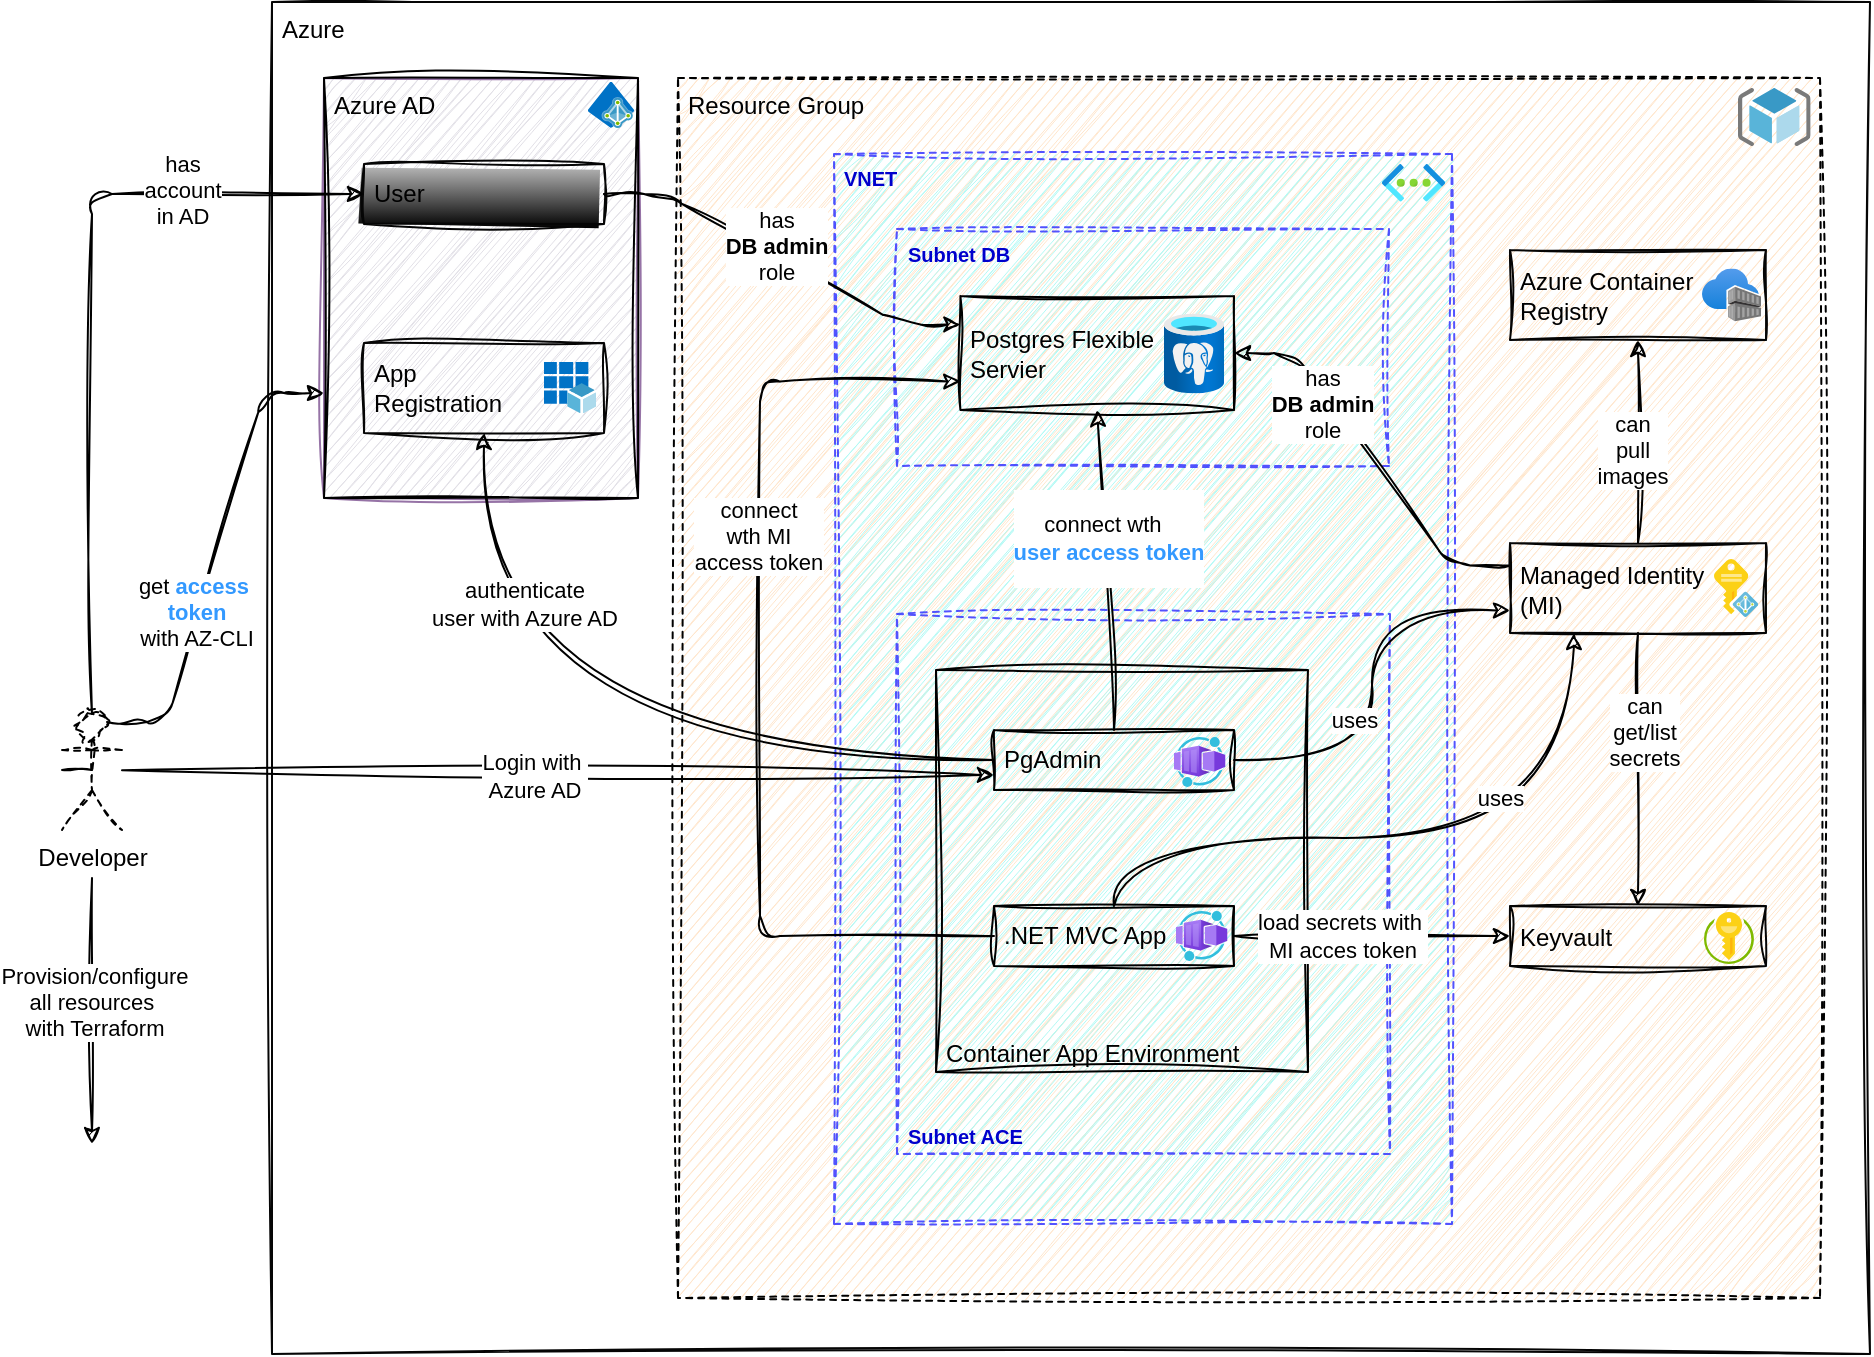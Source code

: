 <mxfile>
    <diagram id="uDmIj41c-1snoxzS7EKX" name="Page-1">
        <mxGraphModel dx="2080" dy="594" grid="0" gridSize="10" guides="1" tooltips="1" connect="1" arrows="1" fold="1" page="1" pageScale="1" pageWidth="827" pageHeight="1169" background="#FFFFFF" math="0" shadow="0">
            <root>
                <mxCell id="0"/>
                <mxCell id="1" parent="0"/>
                <mxCell id="2" value="Azure" style="rounded=0;whiteSpace=wrap;html=1;fillColor=none;align=left;verticalAlign=top;strokeColor=#050505;fontColor=#000000;spacing=2;spacingLeft=3;sketch=1;curveFitting=1;jiggle=2;" parent="1" vertex="1">
                    <mxGeometry x="-391" y="67" width="799" height="676" as="geometry"/>
                </mxCell>
                <mxCell id="109" value="" style="group;sketch=1;curveFitting=1;jiggle=2;fillColor=#FFE6CC;" parent="1" vertex="1" connectable="0">
                    <mxGeometry x="-188" y="105" width="571" height="610" as="geometry"/>
                </mxCell>
                <mxCell id="47" value="Resource Group" style="rounded=0;whiteSpace=wrap;html=1;strokeColor=#000000;fontColor=#000000;fillColor=none;align=left;verticalAlign=top;dashed=1;spacing=2;spacingLeft=3;sketch=1;curveFitting=1;jiggle=2;" parent="109" vertex="1">
                    <mxGeometry width="571" height="610" as="geometry"/>
                </mxCell>
                <mxCell id="108" value="" style="aspect=fixed;html=1;points=[];align=center;image;fontSize=12;image=img/lib/mscae/ResourceGroup.svg;hachureGap=4;fontFamily=Architects Daughter;fontSource=https%3A%2F%2Ffonts.googleapis.com%2Fcss%3Ffamily%3DArchitects%2BDaughter;sketch=1;curveFitting=1;jiggle=2;" parent="109" vertex="1">
                    <mxGeometry x="530" y="5" width="36.3" height="29.04" as="geometry"/>
                </mxCell>
                <mxCell id="106" value="" style="group;sketch=1;curveFitting=1;jiggle=2;fillColor=#E2E0E7;strokeColor=#9673a6;" parent="1" vertex="1" connectable="0">
                    <mxGeometry x="-365" y="105" width="157" height="210" as="geometry"/>
                </mxCell>
                <mxCell id="43" value="Azure AD" style="rounded=0;whiteSpace=wrap;html=1;fillColor=none;strokeColor=#000000;align=left;verticalAlign=top;fontColor=#000000;spacing=2;spacingLeft=3;sketch=1;curveFitting=1;jiggle=2;" parent="106" vertex="1">
                    <mxGeometry width="157" height="210" as="geometry"/>
                </mxCell>
                <mxCell id="105" value="" style="aspect=fixed;html=1;points=[];align=center;image;fontSize=12;image=img/lib/mscae/Azure_AD_Domain_Services.svg;hachureGap=4;fontFamily=Architects Daughter;fontSource=https%3A%2F%2Ffonts.googleapis.com%2Fcss%3Ffamily%3DArchitects%2BDaughter;sketch=1;curveFitting=1;jiggle=2;" parent="106" vertex="1">
                    <mxGeometry x="132" y="2" width="23" height="23" as="geometry"/>
                </mxCell>
                <mxCell id="107" value="" style="aspect=fixed;html=1;points=[];align=center;image;fontSize=12;image=img/lib/mscae/Person.svg;hachureGap=4;fontFamily=Architects Daughter;fontSource=https%3A%2F%2Ffonts.googleapis.com%2Fcss%3Ffamily%3DArchitects%2BDaughter;sketch=1;curveFitting=1;jiggle=2;" parent="106" vertex="1">
                    <mxGeometry x="117" y="47" width="16.28" height="22" as="geometry"/>
                </mxCell>
                <mxCell id="44" value="User" style="rounded=0;whiteSpace=wrap;html=1;fillColor=#B3B3B3;strokeColor=#050505;fontColor=#000000;spacing=2;spacingLeft=3;align=left;sketch=1;curveFitting=1;jiggle=2;glass=0;gradientColor=default;" parent="1" vertex="1">
                    <mxGeometry x="-345" y="148" width="120" height="30" as="geometry"/>
                </mxCell>
                <mxCell id="94" value="" style="group;sketch=1;curveFitting=1;jiggle=2;fillColor=#B2FAF5;" parent="1" vertex="1" connectable="0">
                    <mxGeometry x="-110" y="143" width="309" height="535" as="geometry"/>
                </mxCell>
                <mxCell id="3" value="&lt;font style=&quot;font-size: 10px;&quot;&gt;VNET&lt;/font&gt;" style="rounded=0;whiteSpace=wrap;html=1;fillColor=none;align=left;verticalAlign=top;strokeColor=#2929FF;fontColor=#0000CC;dashed=1;strokeWidth=1;opacity=80;spacingLeft=3;spacing=2;spacingTop=0;spacingRight=0;labelBorderColor=none;fontStyle=1;fontSize=10;sketch=1;curveFitting=1;jiggle=2;" parent="94" vertex="1">
                    <mxGeometry width="309" height="535" as="geometry"/>
                </mxCell>
                <mxCell id="93" value="" style="aspect=fixed;html=1;points=[];align=center;image;fontSize=12;image=img/lib/azure2/networking/Virtual_Networks.svg;hachureGap=4;fontFamily=Architects Daughter;fontSource=https%3A%2F%2Ffonts.googleapis.com%2Fcss%3Ffamily%3DArchitects%2BDaughter;sketch=1;curveFitting=1;jiggle=2;" parent="94" vertex="1">
                    <mxGeometry x="274" y="5" width="31.53" height="18.82" as="geometry"/>
                </mxCell>
                <mxCell id="4" value="Subnet ACE" style="rounded=0;whiteSpace=wrap;html=1;fillColor=none;align=left;verticalAlign=bottom;strokeColor=#2929FF;fontColor=#0000CC;dashed=1;strokeWidth=1;perimeterSpacing=0;opacity=80;spacingLeft=3;spacing=2;spacingTop=0;spacingRight=0;labelBorderColor=none;fontStyle=1;fontSize=10;sketch=1;curveFitting=1;jiggle=2;" parent="1" vertex="1">
                    <mxGeometry x="-78.5" y="373" width="246.5" height="270" as="geometry"/>
                </mxCell>
                <mxCell id="13" value="Container App Environment" style="rounded=0;whiteSpace=wrap;html=1;fillColor=none;align=left;verticalAlign=bottom;strokeColor=#000000;fontColor=#000000;spacing=2;spacingLeft=3;sketch=1;curveFitting=1;jiggle=2;" parent="1" vertex="1">
                    <mxGeometry x="-59" y="401" width="186" height="201" as="geometry"/>
                </mxCell>
                <mxCell id="5" value="Subnet DB" style="rounded=0;whiteSpace=wrap;html=1;fillColor=none;align=left;verticalAlign=top;strokeColor=#2929FF;fontColor=#0000CC;dashed=1;strokeWidth=1;opacity=80;spacingLeft=3;spacing=2;spacingTop=0;spacingRight=0;labelBorderColor=none;fontStyle=1;fontSize=10;sketch=1;curveFitting=1;jiggle=2;" parent="1" vertex="1">
                    <mxGeometry x="-78.5" y="180.5" width="246" height="118.5" as="geometry"/>
                </mxCell>
                <mxCell id="51" style="html=1;labelBackgroundColor=none;labelBorderColor=none;strokeColor=#000000;fontColor=default;startArrow=none;sketch=1;curveFitting=1;jiggle=2;entryX=0;entryY=0.5;entryDx=0;entryDy=0;elbow=vertical;edgeStyle=elbowEdgeStyle;" parent="1" target="44" edge="1">
                    <mxGeometry relative="1" as="geometry">
                        <mxPoint x="-481" y="423" as="sourcePoint"/>
                        <mxPoint x="-365" y="210" as="targetPoint"/>
                        <Array as="points">
                            <mxPoint x="-422" y="163"/>
                        </Array>
                    </mxGeometry>
                </mxCell>
                <mxCell id="57" style="html=1;exitX=0.5;exitY=1;exitDx=0;exitDy=0;labelBackgroundColor=none;labelBorderColor=none;strokeColor=#000000;fontColor=default;sketch=1;curveFitting=1;jiggle=2;" parent="1" source="8" target="46" edge="1">
                    <mxGeometry relative="1" as="geometry">
                        <mxPoint x="558" y="560" as="sourcePoint"/>
                        <mxPoint x="821" y="559.5" as="targetPoint"/>
                    </mxGeometry>
                </mxCell>
                <mxCell id="58" value="can&lt;br&gt;get/list&lt;br&gt;secrets" style="edgeLabel;html=1;align=center;verticalAlign=middle;resizable=0;points=[];fontColor=#000000;labelBackgroundColor=#FFFFFF;sketch=1;curveFitting=1;jiggle=2;" parent="57" vertex="1" connectable="0">
                    <mxGeometry x="-0.305" y="3" relative="1" as="geometry">
                        <mxPoint y="2" as="offset"/>
                    </mxGeometry>
                </mxCell>
                <mxCell id="59" style="html=1;exitX=0.5;exitY=0;exitDx=0;exitDy=0;entryX=0.5;entryY=1;entryDx=0;entryDy=0;labelBackgroundColor=none;labelBorderColor=none;strokeColor=#000000;fontColor=default;sketch=1;curveFitting=1;jiggle=2;" parent="1" source="8" target="25" edge="1">
                    <mxGeometry relative="1" as="geometry">
                        <mxPoint x="364" y="394.5" as="sourcePoint"/>
                        <mxPoint x="359" y="115.5" as="targetPoint"/>
                    </mxGeometry>
                </mxCell>
                <mxCell id="60" value="can&lt;br&gt;pull&lt;br&gt;images" style="edgeLabel;html=1;align=center;verticalAlign=middle;resizable=0;points=[];fontColor=#000000;labelBackgroundColor=#FFFFFF;sketch=1;curveFitting=1;jiggle=2;" parent="59" vertex="1" connectable="0">
                    <mxGeometry x="-0.305" y="3" relative="1" as="geometry">
                        <mxPoint y="-11" as="offset"/>
                    </mxGeometry>
                </mxCell>
                <mxCell id="61" style="html=1;exitX=0;exitY=0.25;exitDx=0;exitDy=0;entryX=1;entryY=0.5;entryDx=0;entryDy=0;labelBackgroundColor=none;labelBorderColor=none;strokeColor=#000000;fontColor=default;edgeStyle=entityRelationEdgeStyle;sketch=1;curveFitting=1;jiggle=2;" parent="1" source="8" target="12" edge="1">
                    <mxGeometry relative="1" as="geometry">
                        <mxPoint x="366" y="486" as="sourcePoint"/>
                        <mxPoint x="361" y="207" as="targetPoint"/>
                    </mxGeometry>
                </mxCell>
                <mxCell id="62" value="has&lt;br&gt;&lt;b&gt;DB admin&lt;/b&gt;&lt;br&gt;role" style="edgeLabel;html=1;align=center;verticalAlign=middle;resizable=0;points=[];fontColor=#000000;labelBackgroundColor=#FFFFFF;sketch=1;curveFitting=1;jiggle=2;" parent="61" vertex="1" connectable="0">
                    <mxGeometry x="-0.305" y="3" relative="1" as="geometry">
                        <mxPoint x="-40" y="-53" as="offset"/>
                    </mxGeometry>
                </mxCell>
                <mxCell id="64" style="html=1;exitX=0.5;exitY=0;exitDx=0;exitDy=0;entryX=0.25;entryY=1;entryDx=0;entryDy=0;labelBackgroundColor=none;labelBorderColor=none;strokeColor=#000000;fontColor=default;edgeStyle=orthogonalEdgeStyle;sketch=1;curveFitting=1;jiggle=2;curved=1;" parent="1" source="10" target="8" edge="1">
                    <mxGeometry relative="1" as="geometry">
                        <mxPoint x="366" y="486" as="sourcePoint"/>
                        <mxPoint x="366" y="210" as="targetPoint"/>
                        <Array as="points">
                            <mxPoint x="30" y="485"/>
                            <mxPoint x="260" y="485"/>
                        </Array>
                    </mxGeometry>
                </mxCell>
                <mxCell id="65" value="uses" style="edgeLabel;html=1;align=center;verticalAlign=middle;resizable=0;points=[];fontColor=#000000;labelBackgroundColor=#FFFFFF;sketch=1;curveFitting=1;jiggle=2;" parent="64" vertex="1" connectable="0">
                    <mxGeometry x="-0.305" y="3" relative="1" as="geometry">
                        <mxPoint x="99" y="-17" as="offset"/>
                    </mxGeometry>
                </mxCell>
                <mxCell id="66" style="html=1;exitX=1;exitY=0.5;exitDx=0;exitDy=0;entryX=0;entryY=0.75;entryDx=0;entryDy=0;labelBackgroundColor=none;labelBorderColor=none;strokeColor=#000000;fontColor=default;edgeStyle=orthogonalEdgeStyle;curved=1;sketch=1;curveFitting=1;jiggle=2;" parent="1" source="11" target="8" edge="1">
                    <mxGeometry relative="1" as="geometry">
                        <mxPoint x="72.25" y="581" as="sourcePoint"/>
                        <mxPoint x="276" y="516" as="targetPoint"/>
                    </mxGeometry>
                </mxCell>
                <mxCell id="67" value="uses" style="edgeLabel;html=1;align=center;verticalAlign=middle;resizable=0;points=[];fontColor=#000000;labelBackgroundColor=#FFFFFF;sketch=1;curveFitting=1;jiggle=2;" parent="66" vertex="1" connectable="0">
                    <mxGeometry x="-0.305" y="3" relative="1" as="geometry">
                        <mxPoint x="-6" y="-15" as="offset"/>
                    </mxGeometry>
                </mxCell>
                <mxCell id="68" style="html=1;entryX=0;entryY=0.25;entryDx=0;entryDy=0;labelBackgroundColor=none;labelBorderColor=none;strokeColor=#000000;fontColor=default;edgeStyle=entityRelationEdgeStyle;sketch=1;curveFitting=1;jiggle=2;" parent="1" source="44" target="12" edge="1">
                    <mxGeometry relative="1" as="geometry">
                        <mxPoint x="246" y="471" as="sourcePoint"/>
                        <mxPoint x="148" y="274" as="targetPoint"/>
                    </mxGeometry>
                </mxCell>
                <mxCell id="69" value="has&lt;br&gt;&lt;b&gt;DB&lt;/b&gt; &lt;b&gt;admin&lt;/b&gt;&lt;br&gt;role" style="edgeLabel;html=1;align=center;verticalAlign=middle;resizable=0;points=[];fontColor=#000000;labelBackgroundColor=#FFFFFF;sketch=1;curveFitting=1;jiggle=2;" parent="68" vertex="1" connectable="0">
                    <mxGeometry x="-0.305" y="3" relative="1" as="geometry">
                        <mxPoint x="21" y="10" as="offset"/>
                    </mxGeometry>
                </mxCell>
                <mxCell id="70" style="html=1;entryX=0.5;entryY=1;entryDx=0;entryDy=0;labelBackgroundColor=none;labelBorderColor=none;strokeColor=#000000;fontColor=default;exitX=0;exitY=0.5;exitDx=0;exitDy=0;edgeStyle=orthogonalEdgeStyle;curved=1;sketch=1;curveFitting=1;jiggle=2;" parent="1" source="11" target="9" edge="1">
                    <mxGeometry relative="1" as="geometry">
                        <mxPoint x="-173" y="271" as="sourcePoint"/>
                        <mxPoint x="-49" y="363.5" as="targetPoint"/>
                    </mxGeometry>
                </mxCell>
                <mxCell id="71" value="authenticate&lt;br&gt;user with Azure AD" style="edgeLabel;html=1;align=center;verticalAlign=middle;resizable=0;points=[];fontColor=#000000;labelBackgroundColor=#FFFFFF;sketch=1;curveFitting=1;jiggle=2;" parent="70" vertex="1" connectable="0">
                    <mxGeometry x="-0.305" y="3" relative="1" as="geometry">
                        <mxPoint x="-90" y="-81" as="offset"/>
                    </mxGeometry>
                </mxCell>
                <mxCell id="74" style="html=1;exitX=1;exitY=0.5;exitDx=0;exitDy=0;entryX=0;entryY=0.5;entryDx=0;entryDy=0;labelBackgroundColor=none;labelBorderColor=none;strokeColor=#000000;fontColor=default;sketch=1;curveFitting=1;jiggle=2;" parent="1" source="10" target="46" edge="1">
                    <mxGeometry relative="1" as="geometry">
                        <mxPoint x="40" y="475" as="sourcePoint"/>
                        <mxPoint x="268" y="377.5" as="targetPoint"/>
                    </mxGeometry>
                </mxCell>
                <mxCell id="75" value="load secrets with&amp;nbsp;&lt;br&gt;MI acces token" style="edgeLabel;html=1;align=center;verticalAlign=middle;resizable=0;points=[];fontColor=#000000;labelBackgroundColor=#FFFFFF;sketch=1;curveFitting=1;jiggle=2;" parent="74" vertex="1" connectable="0">
                    <mxGeometry x="-0.305" y="3" relative="1" as="geometry">
                        <mxPoint x="6" y="3" as="offset"/>
                    </mxGeometry>
                </mxCell>
                <mxCell id="76" style="html=1;exitX=0.5;exitY=0;exitDx=0;exitDy=0;entryX=0.5;entryY=1;entryDx=0;entryDy=0;labelBackgroundColor=none;labelBorderColor=none;strokeColor=#000000;fontColor=default;sketch=1;curveFitting=1;jiggle=2;" parent="1" source="11" target="12" edge="1">
                    <mxGeometry relative="1" as="geometry">
                        <mxPoint x="40" y="475" as="sourcePoint"/>
                        <mxPoint x="268" y="377.5" as="targetPoint"/>
                    </mxGeometry>
                </mxCell>
                <mxCell id="78" value="&lt;p style=&quot;line-height: 120%;&quot;&gt;connect wth&amp;nbsp;&amp;nbsp;&lt;br&gt;&lt;b style=&quot;color: rgb(51, 153, 255);&quot;&gt;user&amp;nbsp;&lt;/b&gt;&lt;b style=&quot;color: rgb(51, 153, 255);&quot;&gt;access token&lt;/b&gt;&lt;/p&gt;" style="edgeLabel;html=1;align=center;verticalAlign=middle;resizable=0;points=[];fontColor=#000000;labelBackgroundColor=#FFFFFF;fontSize=11;sketch=1;curveFitting=1;jiggle=2;spacingLeft=2;spacingRight=2;" parent="76" vertex="1" connectable="0">
                    <mxGeometry x="-0.138" y="-2" relative="1" as="geometry">
                        <mxPoint x="-2" y="-27" as="offset"/>
                    </mxGeometry>
                </mxCell>
                <mxCell id="79" style="html=1;entryX=0;entryY=0.75;entryDx=0;entryDy=0;labelBackgroundColor=none;labelBorderColor=none;strokeColor=#000000;fontColor=default;exitX=0;exitY=0.5;exitDx=0;exitDy=0;sketch=1;curveFitting=1;jiggle=2;edgeStyle=orthogonalEdgeStyle;" parent="1" source="10" target="12" edge="1">
                    <mxGeometry relative="1" as="geometry">
                        <mxPoint x="-173" y="173" as="sourcePoint"/>
                        <mxPoint x="-49" y="247.25" as="targetPoint"/>
                        <Array as="points">
                            <mxPoint x="-147" y="534"/>
                            <mxPoint x="-147" y="257"/>
                        </Array>
                    </mxGeometry>
                </mxCell>
                <mxCell id="80" value="&lt;span style=&quot;font-size: 11px;&quot;&gt;connect&lt;/span&gt;&lt;br style=&quot;font-size: 11px;&quot;&gt;&lt;span style=&quot;font-size: 11px;&quot;&gt;wth MI&lt;/span&gt;&lt;br style=&quot;font-size: 11px;&quot;&gt;&lt;span style=&quot;font-size: 11px;&quot;&gt;access token&lt;/span&gt;" style="edgeLabel;html=1;align=center;verticalAlign=middle;resizable=0;points=[];fontColor=#000000;labelBackgroundColor=#FFFFFF;fontSize=11;sketch=1;curveFitting=1;jiggle=2;" parent="79" vertex="1" connectable="0">
                    <mxGeometry x="-0.305" y="3" relative="1" as="geometry">
                        <mxPoint x="2" y="-145" as="offset"/>
                    </mxGeometry>
                </mxCell>
                <mxCell id="89" value="" style="group;sketch=1;curveFitting=1;jiggle=2;" parent="1" vertex="1" connectable="0">
                    <mxGeometry x="-30" y="519" width="120" height="30" as="geometry"/>
                </mxCell>
                <mxCell id="10" value=".NET MVC App" style="rounded=0;whiteSpace=wrap;html=1;fontColor=#000000;fillColor=none;strokeColor=#000000;spacing=2;spacingLeft=3;align=left;sketch=1;curveFitting=1;jiggle=2;" parent="89" vertex="1">
                    <mxGeometry width="120" height="30" as="geometry"/>
                </mxCell>
                <mxCell id="88" value="" style="aspect=fixed;html=1;points=[];align=center;image;fontSize=12;image=img/lib/azure2/other/Worker_Container_App.svg;hachureGap=4;fontFamily=Architects Daughter;fontSource=https%3A%2F%2Ffonts.googleapis.com%2Fcss%3Ffamily%3DArchitects%2BDaughter;sketch=1;curveFitting=1;jiggle=2;" parent="89" vertex="1">
                    <mxGeometry x="91" y="2.5" width="25.76" height="25" as="geometry"/>
                </mxCell>
                <mxCell id="90" value="" style="group;sketch=1;curveFitting=1;jiggle=2;" parent="1" vertex="1" connectable="0">
                    <mxGeometry x="-30" y="431" width="120" height="30" as="geometry"/>
                </mxCell>
                <mxCell id="11" value="PgAdmin" style="rounded=0;whiteSpace=wrap;html=1;fontColor=#000000;fillColor=none;strokeColor=#000000;spacing=2;spacingLeft=3;align=left;sketch=1;curveFitting=1;jiggle=2;" parent="90" vertex="1">
                    <mxGeometry width="120" height="30" as="geometry"/>
                </mxCell>
                <mxCell id="87" value="" style="aspect=fixed;html=1;points=[];align=center;image;fontSize=12;image=img/lib/azure2/other/Worker_Container_App.svg;hachureGap=4;fontFamily=Architects Daughter;fontSource=https%3A%2F%2Ffonts.googleapis.com%2Fcss%3Ffamily%3DArchitects%2BDaughter;sketch=1;curveFitting=1;jiggle=2;" parent="90" vertex="1">
                    <mxGeometry x="90" y="3.5" width="25.76" height="25" as="geometry"/>
                </mxCell>
                <mxCell id="92" value="" style="group;sketch=1;curveFitting=1;jiggle=2;" parent="1" vertex="1" connectable="0">
                    <mxGeometry x="-46.8" y="214" width="136.8" height="57" as="geometry"/>
                </mxCell>
                <mxCell id="12" value="Postgres Flexible &lt;br&gt;Servier" style="rounded=0;whiteSpace=wrap;html=1;fontColor=#000000;fillColor=none;strokeColor=#000000;spacing=2;spacingLeft=3;aspect=fixed;align=left;sketch=1;curveFitting=1;jiggle=2;" parent="92" vertex="1">
                    <mxGeometry width="136.8" height="57" as="geometry"/>
                </mxCell>
                <mxCell id="91" value="" style="aspect=fixed;html=1;points=[];align=center;image;fontSize=12;image=img/lib/azure2/databases/Azure_Database_PostgreSQL_Server.svg;hachureGap=4;fontFamily=Architects Daughter;fontSource=https%3A%2F%2Ffonts.googleapis.com%2Fcss%3Ffamily%3DArchitects%2BDaughter;sketch=1;curveFitting=1;jiggle=2;" parent="92" vertex="1">
                    <mxGeometry x="101.8" y="8.75" width="30" height="40" as="geometry"/>
                </mxCell>
                <mxCell id="96" value="" style="group;sketch=1;curveFitting=1;jiggle=2;" parent="1" vertex="1" connectable="0">
                    <mxGeometry x="228" y="337.5" width="128" height="45" as="geometry"/>
                </mxCell>
                <mxCell id="8" value="Managed Identity&lt;br&gt;(MI)" style="rounded=0;whiteSpace=wrap;html=1;fillColor=none;strokeColor=#050505;fontColor=#000000;spacing=2;spacingLeft=3;align=left;spacingTop=1;sketch=1;curveFitting=1;jiggle=2;" parent="96" vertex="1">
                    <mxGeometry width="128" height="45" as="geometry"/>
                </mxCell>
                <mxCell id="95" value="" style="aspect=fixed;html=1;points=[];align=center;image;fontSize=12;image=img/lib/mscae/Managed_Identities.svg;hachureGap=4;fontFamily=Architects Daughter;fontSource=https%3A%2F%2Ffonts.googleapis.com%2Fcss%3Ffamily%3DArchitects%2BDaughter;sketch=1;curveFitting=1;jiggle=2;" parent="96" vertex="1">
                    <mxGeometry x="102" y="8" width="22.04" height="29" as="geometry"/>
                </mxCell>
                <mxCell id="98" value="" style="group;sketch=1;curveFitting=1;jiggle=2;" parent="1" vertex="1" connectable="0">
                    <mxGeometry x="228" y="191" width="128" height="45" as="geometry"/>
                </mxCell>
                <mxCell id="25" value="Azure Container&lt;br&gt;Registry" style="rounded=0;whiteSpace=wrap;html=1;fillColor=none;strokeColor=#050505;fontColor=#000000;spacing=2;spacingLeft=3;align=left;spacingTop=1;sketch=1;curveFitting=1;jiggle=2;" parent="98" vertex="1">
                    <mxGeometry width="128" height="45" as="geometry"/>
                </mxCell>
                <mxCell id="97" value="" style="aspect=fixed;html=1;points=[];align=center;image;fontSize=12;image=img/lib/azure2/containers/Container_Registries.svg;hachureGap=4;fontFamily=Architects Daughter;fontSource=https%3A%2F%2Ffonts.googleapis.com%2Fcss%3Ffamily%3DArchitects%2BDaughter;sketch=1;curveFitting=1;jiggle=2;" parent="98" vertex="1">
                    <mxGeometry x="96" y="9.25" width="29.54" height="26.5" as="geometry"/>
                </mxCell>
                <mxCell id="100" value="" style="group;sketch=1;curveFitting=1;jiggle=2;" parent="1" vertex="1" connectable="0">
                    <mxGeometry x="228" y="519" width="128" height="30" as="geometry"/>
                </mxCell>
                <mxCell id="46" value="Keyvault" style="rounded=0;whiteSpace=wrap;html=1;fillColor=none;strokeColor=#050505;fontColor=#000000;spacing=2;spacingLeft=3;align=left;spacingTop=1;sketch=1;curveFitting=1;jiggle=2;" parent="100" vertex="1">
                    <mxGeometry width="128" height="30" as="geometry"/>
                </mxCell>
                <mxCell id="99" value="" style="aspect=fixed;html=1;points=[];align=center;image;fontSize=12;image=img/lib/mscae/Key_Vaults.svg;hachureGap=4;fontFamily=Architects Daughter;fontSource=https%3A%2F%2Ffonts.googleapis.com%2Fcss%3Ffamily%3DArchitects%2BDaughter;sketch=1;curveFitting=1;jiggle=2;" parent="100" vertex="1">
                    <mxGeometry x="97" y="3" width="24.96" height="26" as="geometry"/>
                </mxCell>
                <mxCell id="111" style="html=1;labelBackgroundColor=none;labelBorderColor=none;strokeColor=#000000;fontColor=default;entryX=0;entryY=0.75;entryDx=0;entryDy=0;sketch=1;curveFitting=1;jiggle=2;" parent="1" source="48" target="11" edge="1">
                    <mxGeometry relative="1" as="geometry">
                        <mxPoint x="-20" y="456" as="sourcePoint"/>
                        <mxPoint x="-293" y="292.5" as="targetPoint"/>
                    </mxGeometry>
                </mxCell>
                <mxCell id="112" value="Login with&amp;nbsp; &lt;br&gt;Azure AD" style="edgeLabel;html=1;align=center;verticalAlign=middle;resizable=0;points=[];fontColor=#000000;labelBackgroundColor=#FFFFFF;sketch=1;curveFitting=1;jiggle=2;" parent="111" vertex="1" connectable="0">
                    <mxGeometry x="-0.305" y="3" relative="1" as="geometry">
                        <mxPoint x="54" y="5" as="offset"/>
                    </mxGeometry>
                </mxCell>
                <mxCell id="104" value="" style="group;sketch=1;curveFitting=1;jiggle=2;" parent="1" vertex="1" connectable="0">
                    <mxGeometry x="-345" y="237.5" width="120" height="45" as="geometry"/>
                </mxCell>
                <mxCell id="9" value="App &lt;br&gt;Registration" style="rounded=0;whiteSpace=wrap;html=1;fillColor=none;strokeColor=#050505;fontColor=#000000;spacing=2;spacingLeft=3;align=left;sketch=1;curveFitting=1;jiggle=2;" parent="104" vertex="1">
                    <mxGeometry width="120" height="45" as="geometry"/>
                </mxCell>
                <mxCell id="101" value="" style="aspect=fixed;html=1;points=[];align=center;image;fontSize=12;image=img/lib/mscae/App_Registrations.svg;hachureGap=4;fontFamily=Architects Daughter;fontSource=https%3A%2F%2Ffonts.googleapis.com%2Fcss%3Ffamily%3DArchitects%2BDaughter;sketch=1;curveFitting=1;jiggle=2;" parent="104" vertex="1">
                    <mxGeometry x="90" y="9.5" width="26" height="26" as="geometry"/>
                </mxCell>
                <mxCell id="113" value="" style="edgeStyle=entityRelationEdgeStyle;html=1;exitX=0.5;exitY=0.5;exitDx=0;exitDy=0;exitPerimeter=0;entryX=0;entryY=0.5;entryDx=0;entryDy=0;labelBackgroundColor=none;labelBorderColor=none;strokeColor=#000000;fontColor=default;endArrow=none;sketch=1;curveFitting=1;jiggle=2;" parent="1" source="48" target="48" edge="1">
                    <mxGeometry relative="1" as="geometry">
                        <mxPoint x="-501" y="424" as="sourcePoint"/>
                        <mxPoint x="-306" y="164" as="targetPoint"/>
                    </mxGeometry>
                </mxCell>
                <mxCell id="114" value="has &lt;br&gt;account &lt;br&gt;in AD" style="edgeLabel;html=1;align=center;verticalAlign=middle;resizable=0;points=[];fontColor=#000000;labelBackgroundColor=#FFFFFF;sketch=1;curveFitting=1;jiggle=2;spacingLeft=3;spacingRight=2;labelBorderColor=none;" parent="113" vertex="1" connectable="0">
                    <mxGeometry x="-0.305" y="3" relative="1" as="geometry">
                        <mxPoint x="49" y="-293" as="offset"/>
                    </mxGeometry>
                </mxCell>
                <mxCell id="48" value="Developer" style="shape=umlActor;verticalLabelPosition=bottom;verticalAlign=top;html=1;outlineConnect=0;dashed=1;strokeColor=#000000;fontColor=#000000;fillColor=none;sketch=1;curveFitting=1;jiggle=2;labelBackgroundColor=#FFFFFF;" parent="1" vertex="1">
                    <mxGeometry x="-496" y="421" width="30" height="60" as="geometry"/>
                </mxCell>
                <mxCell id="119" style="html=1;labelBackgroundColor=none;labelBorderColor=none;strokeColor=#000000;fontColor=default;startArrow=none;sketch=1;curveFitting=1;jiggle=2;" parent="1" target="117" edge="1">
                    <mxGeometry relative="1" as="geometry">
                        <mxPoint x="-481" y="505" as="sourcePoint"/>
                        <mxPoint x="-296" y="174" as="targetPoint"/>
                    </mxGeometry>
                </mxCell>
                <mxCell id="120" value="Provision/configure&lt;br&gt;all resources&amp;nbsp;&lt;br&gt;with Terraform" style="edgeLabel;html=1;align=center;verticalAlign=middle;resizable=0;points=[];fontSize=11;fontFamily=Helvetica;fontColor=#000000;labelBackgroundColor=#FFFFFF;" parent="119" vertex="1" connectable="0">
                    <mxGeometry x="-0.065" y="1" relative="1" as="geometry">
                        <mxPoint as="offset"/>
                    </mxGeometry>
                </mxCell>
                <mxCell id="117" value="" style="shape=image;verticalLabelPosition=bottom;labelBackgroundColor=default;verticalAlign=top;aspect=fixed;imageAspect=0;image=https://www.aviator.co/blog/wp-content/uploads/2023/01/terraform.png;" parent="1" vertex="1">
                    <mxGeometry x="-521.66" y="638" width="81.33" height="61" as="geometry"/>
                </mxCell>
                <mxCell id="124" style="html=1;exitX=0.75;exitY=0.1;exitDx=0;exitDy=0;exitPerimeter=0;labelBackgroundColor=none;labelBorderColor=none;strokeColor=#000000;fontColor=default;startArrow=none;sketch=1;curveFitting=1;jiggle=2;entryX=0;entryY=0.75;entryDx=0;entryDy=0;edgeStyle=entityRelationEdgeStyle;" parent="1" source="48" target="43" edge="1">
                    <mxGeometry relative="1" as="geometry">
                        <mxPoint x="-471" y="461" as="sourcePoint"/>
                        <mxPoint x="-335" y="173" as="targetPoint"/>
                    </mxGeometry>
                </mxCell>
                <mxCell id="125" value="get &lt;b style=&quot;color: rgb(51, 153, 255);&quot;&gt;access&amp;nbsp;&lt;/b&gt;&lt;br style=&quot;font-size: 11px;&quot;&gt;&lt;b style=&quot;color: rgb(51, 153, 255);&quot;&gt;token&lt;/b&gt;&lt;br&gt;with AZ-CLI" style="edgeLabel;html=1;align=center;verticalAlign=middle;resizable=0;points=[];fontSize=11;fontFamily=Helvetica;labelBackgroundColor=#FFFFFF;fontColor=#000000;" parent="124" vertex="1" connectable="0">
                    <mxGeometry x="-0.239" relative="1" as="geometry">
                        <mxPoint x="-2" as="offset"/>
                    </mxGeometry>
                </mxCell>
            </root>
        </mxGraphModel>
    </diagram>
</mxfile>